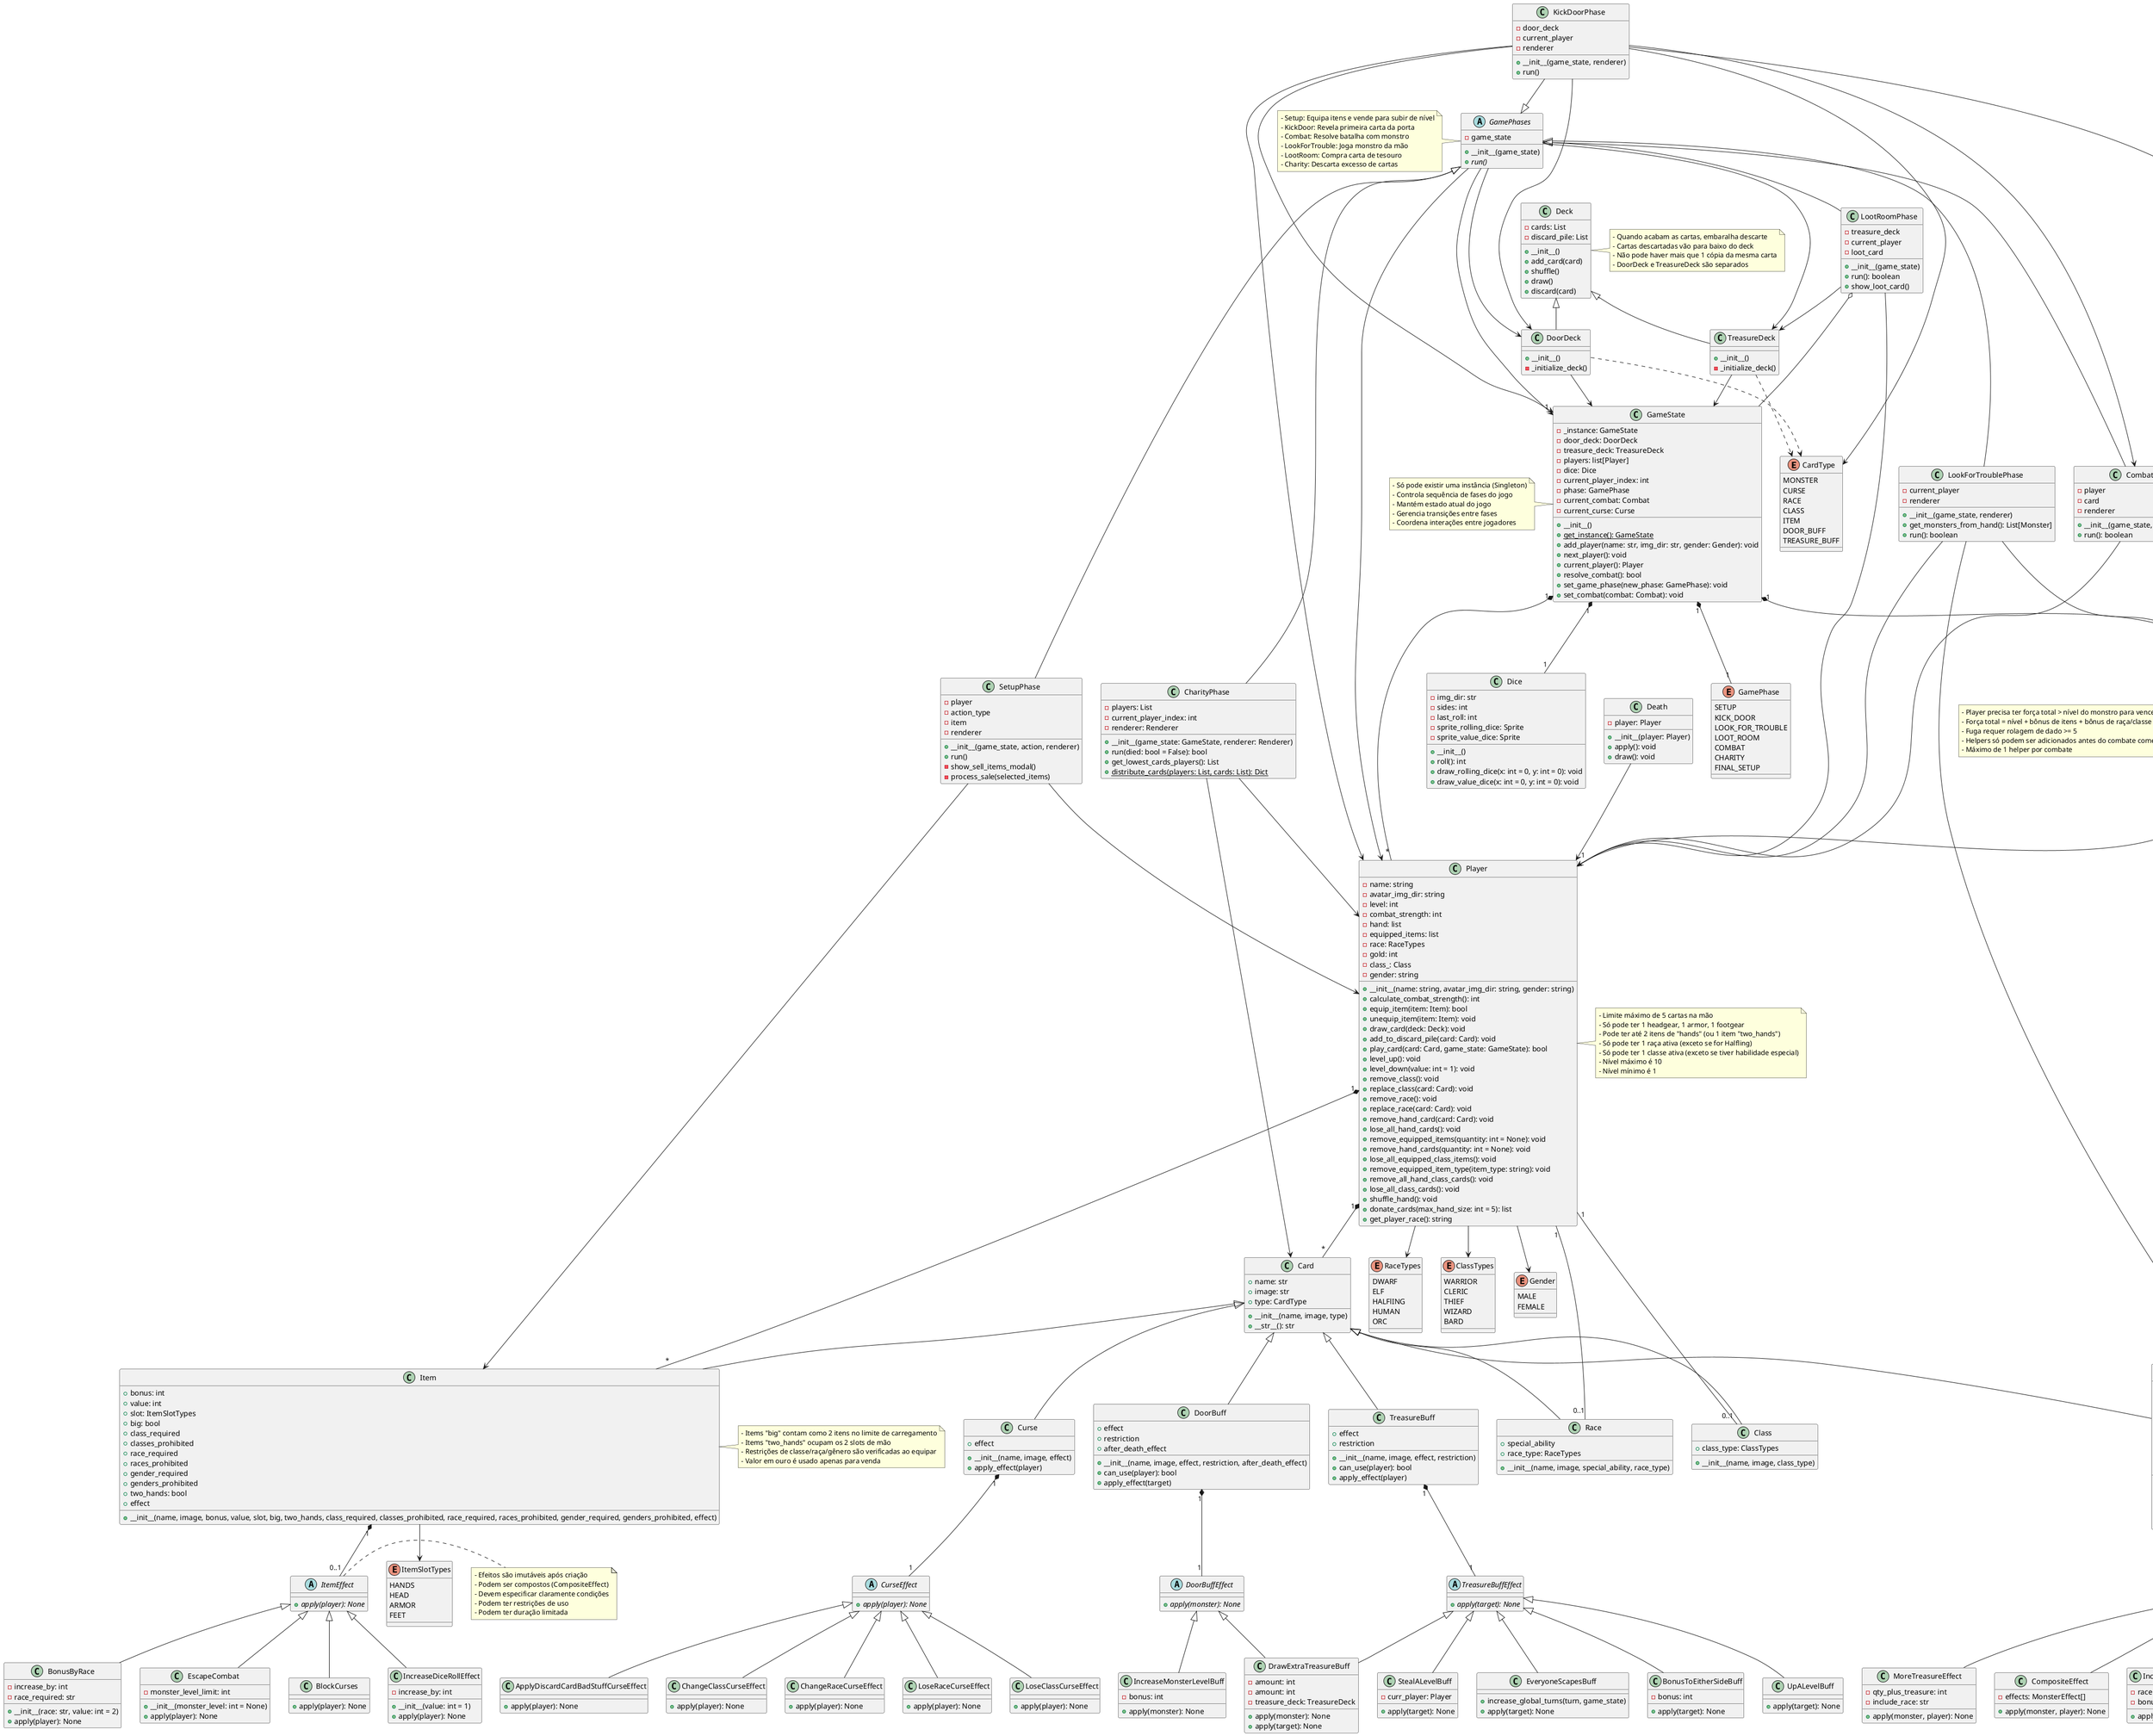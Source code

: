 @startuml

enum CardType {
    MONSTER
    CURSE
    RACE
    CLASS
    ITEM
    DOOR_BUFF
    TREASURE_BUFF
}

enum RaceTypes {
    DWARF
    ELF
    HALFlING
    HUMAN
    ORC
}

enum ClassTypes {
    WARRIOR
    CLERIC
    THIEF
    WIZARD
    BARD
}

enum ItemSlotTypes {
    HANDS
    HEAD
    ARMOR
    FEET
}

enum Gender {
    MALE
    FEMALE
}

enum CombatStates {
    WINNING
    LOSING
}

enum GamePhase {
    SETUP
    KICK_DOOR
    LOOK_FOR_TROUBLE
    LOOT_ROOM
    COMBAT
    CHARITY
    FINAL_SETUP
}

class Card {
    +name: str
    +image: str
    +type: CardType
    +__init__(name, image, type)
    +__str__(): str
}

class Monster {
    +base_level: int
    +level: int
    +base_treasure: int
    +treasure: int
    +effect: MonsterEffect
    +bad_stuff: MonsterBadStuff
    +reward_two_levels: bool
    +pursue: bool
    +after_death_effect
    +__init__(name, image, level, treasure, effect, bad_stuff, reward_two_levels)
    +reset_stats()
    +apply_effect(player)
    +apply_bad_stuff(player)
    +apply_after_death_effect(player)
}

class Item {
    +bonus: int
    +value: int
    +slot: ItemSlotTypes
    +big: bool
    +class_required
    +classes_prohibited
    +race_required
    +races_prohibited
    +gender_required
    +genders_prohibited
    +two_hands: bool
    +effect
    +__init__(name, image, bonus, value, slot, big, two_hands, class_required, classes_prohibited, race_required, races_prohibited, gender_required, genders_prohibited, effect)
}

class Race {
    +special_ability
    +race_type: RaceTypes
    +__init__(name, image, special_ability, race_type)
}

class Class {
    +class_type: ClassTypes
    +__init__(name, image, class_type)
}

class Curse {
    +effect
    +__init__(name, image, effect)
    +apply_effect(player)
}

class DoorBuff {
    +effect
    +restriction
    +after_death_effect
    +__init__(name, image, effect, restriction, after_death_effect)
    +can_use(player): bool
    +apply_effect(target)
}

class TreasureBuff {
    +effect
    +restriction
    +__init__(name, image, effect, restriction)
    +can_use(player): bool
    +apply_effect(player)
}

class Player {
  - name: string
  - avatar_img_dir: string
  - level: int
  - combat_strength: int
  - hand: list
  - equipped_items: list
  - race: RaceTypes
  - gold: int
  - class_: Class
  - gender: string

  + __init__(name: string, avatar_img_dir: string, gender: string)
  + calculate_combat_strength(): int
  + equip_item(item: Item): bool
  + unequip_item(item: Item): void
  + draw_card(deck: Deck): void
  + add_to_discard_pile(card: Card): void
  + play_card(card: Card, game_state: GameState): bool
  + level_up(): void
  + level_down(value: int = 1): void
  + remove_class(): void
  + replace_class(card: Card): void
  + remove_race(): void
  + replace_race(card: Card): void
  + remove_hand_card(card: Card): void
  + lose_all_hand_cards(): void
  + remove_equipped_items(quantity: int = None): void
  + remove_hand_cards(quantity: int = None): void
  + lose_all_equipped_class_items(): void
  + remove_equipped_item_type(item_type: string): void
  + remove_all_hand_class_cards(): void
  + lose_all_class_cards(): void
  + shuffle_hand(): void
  + donate_cards(max_hand_size: int = 5): list
  + get_player_race(): string
}

class Deck {
  - cards: List
  - discard_pile: List
  + __init__()
  + add_card(card)
  + shuffle()
  + draw()
  + discard(card)
}

class DoorDeck {
  + __init__()
  - _initialize_deck()
}

class TreasureDeck {
  + __init__()
  - _initialize_deck()
}

class Dice {
    - img_dir: str
    - sides: int
    - last_roll: int
    - sprite_rolling_dice: Sprite
    - sprite_value_dice: Sprite

    + __init__()
    + roll(): int
    + draw_rolling_dice(x: int = 0, y: int = 0): void
    + draw_value_dice(x: int = 0, y: int = 0): void
}

class Combat {
    - player
    - monster
    - player_modifiers: int
    - monster_modifiers: int
    - can_run_away: bool
    - helpers: list
    + __init__(player, monster)
    + get_player_strength(): int
    + apply_monster_effect(): void
    + get_monster_strength(): int
    + add_helper(player): bool
    + remove_helper(player): bool
    + add_player_modifier(value): int
    + add_monster_modifier(value): int
    + try_to_run(value): bool
    + resolve_combat(): tuple
    + get_combat_state(): CombatStates
}

class Death {
  - player: Player
  + __init__(player: Player)
  + apply(): void
  + draw(): void
}

class GameState {
    - _instance: GameState
    - door_deck: DoorDeck
    - treasure_deck: TreasureDeck
    - players: list[Player]
    - dice: Dice
    - current_player_index: int
    - phase: GamePhase
    - current_combat: Combat
    - current_curse: Curse
    + __init__()
    + {static} get_instance(): GameState
    + add_player(name: str, img_dir: str, gender: Gender): void
    + next_player(): void
    + current_player(): Player
    + resolve_combat(): bool
    + set_game_phase(new_phase: GamePhase): void
    + set_combat(combat: Combat): void
}

abstract class GamePhases {
  - game_state
  + __init__(game_state)
  + {abstract} run()
}

class SetupPhase {
    - player
    - action_type
    - item
    - renderer
    + __init__(game_state, action, renderer)
    + run()
    - show_sell_items_modal()
    - process_sale(selected_items)
}

class KickDoorPhase {
  - door_deck
  - current_player
  - renderer
  + __init__(game_state, renderer)
  + run()
}

class CombatPhase {
    - player
    - card
    - renderer
    + __init__(game_state, card, renderer)
    + run(): boolean
}

class LookForTroublePhase {
    -current_player
    -renderer
    +__init__(game_state, renderer)
    +get_monsters_from_hand(): List[Monster]
    +run(): boolean
}

class LootRoomPhase {
    - treasure_deck
    - current_player
    - loot_card
    + __init__(game_state)
    + run(): boolean
    + show_loot_card()
}

class CharityPhase {
  - players: List
  - current_player_index: int
  - renderer: Renderer
  + __init__(game_state: GameState, renderer: Renderer)
  + run(died: bool = False): bool
  + get_lowest_cards_players(): List
  + {static} distribute_cards(players: List, cards: List): Dict
}

abstract class MonsterEffect {
    + {abstract} apply(monster, player): None
}

class CompositeEffect {
    - effects: MonsterEffect[]
    + apply(monster, player): None
}

class IncreaseMonsterLevelEffect {
    - raceClass: str
    - bonus: int
    + apply(monster, player): None
}

class NotPursueLevelEffect {
    - level_limit: int
    - exclude_race: str
    + apply(monster, player): None
}

class PlayerLoseLevelsIfLevelIsBiggerThanMonsterEffect {
    - level_loss: int
    + apply(monster, player): None
}

class MoreTreasureEffect {
    - qty_plus_treasure: int
    - include_race: str
    + apply(monster, player): None
}

abstract class MonsterBadStuff {
    + {abstract} apply(player): None
}

class CompositeBadStuff {
    - bad_stuffs: MonsterBadStuff[]
    + __init__(*bad_stuffs: MonsterBadStuff)
    + apply(player): None
    + __str__(): String
}

class DeathBadStuff {
    - exclude_race: String
    + __init__(exclude_race=None)
    + apply(player): None
    + __str__(): String
}

class OrcsBadStuff {
    + apply(player): None
    + __str__(): String
}

class LoseItemsBadStuff {
    - qty: int
    + __init__(qty=None)
    + apply(player): None
    + __str__(): String
}

class LoseHandCardsBadStuff {
    - qty: int
    + __init__(qty=None)
    + apply(player): None
    + __str__(): String
}

class LoseLevelBadStuff {
    - level_loss: int
    + __init__(level_loss: int)
    + apply(player): None
    + __str__(): String
}

class LoseEquippedItemBadStuff {
    - item_type: String
    + __init__(item_type: String)
    + apply(player): None
    + __str__(): String
}

class LoseAllClassItemsBadStuff {
    + apply(player): None
    + __str__(): String
}

class LoseEquippedItemOrLevelBadStuff {
    - item_type: String
    - level_loss: int
    + __init__(item_type: String, level_loss: int)
    + apply(player): None
    + __str__(): String
}

abstract class ItemEffect {
    + {abstract} apply(player): None
}

class IncreaseDiceRollEffect {
    - increase_by: int
    + __init__(value: int = 1)
    + apply(player): None
}

class BonusByRace {
    - increase_by: int
    - race_required: str
    + __init__(race: str, value: int = 2)
    + apply(player): None
}

class EscapeCombat {
    - monster_level_limit: int
    + __init__(monster_level: int = None)
    + apply(player): None
}

class BlockCurses {
    + apply(player): None
}

abstract class CurseEffect {
    + {abstract} apply(player): None
}

class ApplyDiscardCardBadStuffCurseEffect {
    + apply(player): None
}

class ChangeClassCurseEffect {
    + apply(player): None
}

class ChangeRaceCurseEffect {
    + apply(player): None
}

class LoseRaceCurseEffect {
    + apply(player): None
}

class LoseClassCurseEffect {
    + apply(player): None
}

abstract class DoorBuffEffect {
    + {abstract} apply(monster): None
}

class IncreaseMonsterLevelBuff {
    - bonus: int
    + apply(monster): None
}

class DrawExtraTreasureBuff {
    - amount: int
    + apply(monster): None
}

abstract class TreasureBuffEffect {
    + {abstract} apply(target): None
}

class EveryoneScapesBuff {
    + increase_global_turns(turn, game_state)
    + apply(target): None
}

class BonusToEitherSideBuff {
    - bonus: int
    + apply(target): None
}

class UpALevelBuff {
    + apply(target): None
}

class DrawExtraTreasureBuff {
    - amount: int
    - treasure_deck: TreasureDeck
    + apply(target): None
}

class StealALevelBuff {
    - curr_player: Player
    + apply(target): None
}

Card <|-- Monster
Card <|-- Item
Card <|-- Race
Card <|-- Class
Card <|-- Curse
Card <|-- DoorBuff
Card <|-- TreasureBuff

Player --> Gender
Player --> RaceTypes
Player --> ClassTypes

Player "1" *-- "*" Card
Player "1" *-- "*" Item
Player "1" -- "0..1" Race
Player "1" -- "0..1" Class

Death --> Player

Deck <|-- DoorDeck
Deck <|-- TreasureDeck

DoorDeck ..> CardType

TreasureDeck ..> CardType

Combat o-- CombatStates
Combat "1" *-- "1" Monster
Combat "1" *-- "1" Player

DoorDeck --> GameState
TreasureDeck --> GameState

SetupPhase --> Player
SetupPhase --> Item

KickDoorPhase --> DoorDeck
KickDoorPhase --> Player
KickDoorPhase --> Combat
KickDoorPhase --|> GamePhases
KickDoorPhase --> GameState
KickDoorPhase --> CardType
KickDoorPhase --> CombatPhase

CombatPhase --> Combat
CombatPhase --> Player
CombatPhase --> Monster

LookForTroublePhase --> Player
LookForTroublePhase --> Monster
LookForTroublePhase --> Combat

LootRoomPhase o-- GameState
LootRoomPhase --> TreasureDeck
LootRoomPhase --> Player

CharityPhase --> Player
CharityPhase --> Card

GameState "1" *-- "*" Player
GameState "1" *-- "1" Dice
GameState "1" *-- "1" GamePhase
GameState "1" *-- "0..1" Combat

GamePhases --> "1" GameState
GamePhases <|-- SetupPhase
GamePhases <|-- CombatPhase
GamePhases <|-- LookForTroublePhase
GamePhases <|-- LootRoomPhase
GamePhases <|-- CharityPhase
GamePhases --> DoorDeck
GamePhases --> TreasureDeck
GamePhases --> Player

MonsterEffect <|-- CompositeEffect
MonsterEffect <|-- IncreaseMonsterLevelEffect
MonsterEffect <|-- NotPursueLevelEffect
MonsterEffect <|-- PlayerLoseLevelsIfLevelIsBiggerThanMonsterEffect
MonsterEffect <|-- MoreTreasureEffect

MonsterBadStuff <|-- CompositeBadStuff
MonsterBadStuff <|-- DeathBadStuff
MonsterBadStuff <|-- OrcsBadStuff
MonsterBadStuff <|-- LoseItemsBadStuff
MonsterBadStuff <|-- LoseHandCardsBadStuff
MonsterBadStuff <|-- LoseLevelBadStuff
MonsterBadStuff <|-- LoseEquippedItemBadStuff
MonsterBadStuff <|-- LoseAllClassItemsBadStuff
MonsterBadStuff <|-- LoseEquippedItemOrLevelBadStuff

Monster "1" *-- "1" MonsterEffect
Monster "1" *-- "1" MonsterBadStuff
Monster "1" *-- "0..1" AfterDeathEffect

ItemEffect <|-- IncreaseDiceRollEffect
ItemEffect <|-- BonusByRace
ItemEffect <|-- EscapeCombat
ItemEffect <|-- BlockCurses

Item --> ItemSlotTypes
Item "1" *-- "0..1" ItemEffect

CurseEffect <|-- ApplyDiscardCardBadStuffCurseEffect
CurseEffect <|-- ChangeClassCurseEffect
CurseEffect <|-- ChangeRaceCurseEffect
CurseEffect <|-- LoseRaceCurseEffect
CurseEffect <|-- LoseClassCurseEffect

DoorBuffEffect <|-- IncreaseMonsterLevelBuff
DoorBuffEffect <|-- DrawExtraTreasureBuff

TreasureBuffEffect <|-- EveryoneScapesBuff
TreasureBuffEffect <|-- BonusToEitherSideBuff
TreasureBuffEffect <|-- UpALevelBuff
TreasureBuffEffect <|-- DrawExtraTreasureBuff
TreasureBuffEffect <|-- StealALevelBuff

Curse "1" *-- "1" CurseEffect
DoorBuff "1" *-- "1" DoorBuffEffect
TreasureBuff "1" *-- "1" TreasureBuffEffect

note right of Player
  - Limite máximo de 5 cartas na mão
  - Só pode ter 1 headgear, 1 armor, 1 footgear
  - Pode ter até 2 itens de "hands" (ou 1 item "two_hands")
  - Só pode ter 1 raça ativa (exceto se for Halfling)
  - Só pode ter 1 classe ativa (exceto se tiver habilidade especial)
  - Nível máximo é 10
  - Nível mínimo é 1
end note

note right of Monster
  - Efeitos são aplicados quando o monstro entra em combate
  - Bad Stuff é aplicado apenas se o jogador perder ou fugir
  - AfterDeathEffect é aplicado apenas se o monstro for derrotado
  - Nível base não pode ser modificado
  - Nível atual pode ser modificado por efeitos
end note

note left of Combat
  - Player precisa ter força total > nível do monstro para vencer
  - Força total = nível + bônus de itens + bônus de raça/classe
  - Fuga requer rolagem de dado >= 5
  - Helpers só podem ser adicionados antes do combate começar
  - Máximo de 1 helper por combate
end note

note right of Item
  - Items "big" contam como 2 itens no limite de carregamento
  - Items "two_hands" ocupam os 2 slots de mão
  - Restrições de classe/raça/gênero são verificadas ao equipar
  - Valor em ouro é usado apenas para venda
end note

note left of GameState
  - Só pode existir uma instância (Singleton)
  - Controla sequência de fases do jogo
  - Mantém estado atual do jogo
  - Gerencia transições entre fases
  - Coordena interações entre jogadores
end note

note right of Deck
  - Quando acabam as cartas, embaralha descarte
  - Cartas descartadas vão para baixo do deck
  - Não pode haver mais que 1 cópia da mesma carta
  - DoorDeck e TreasureDeck são separados
end note

note left of GamePhases
  - Setup: Equipa itens e vende para subir de nível
  - KickDoor: Revela primeira carta da porta
  - Combat: Resolve batalha com monstro
  - LookForTrouble: Joga monstro da mão
  - LootRoom: Compra carta de tesouro
  - Charity: Descarta excesso de cartas
end note

note right of ItemEffect
  - Efeitos são imutáveis após criação
  - Podem ser compostos (CompositeEffect)
  - Devem especificar claramente condições
  - Podem ter restrições de uso
  - Podem ter duração limitada
end note

@enduml